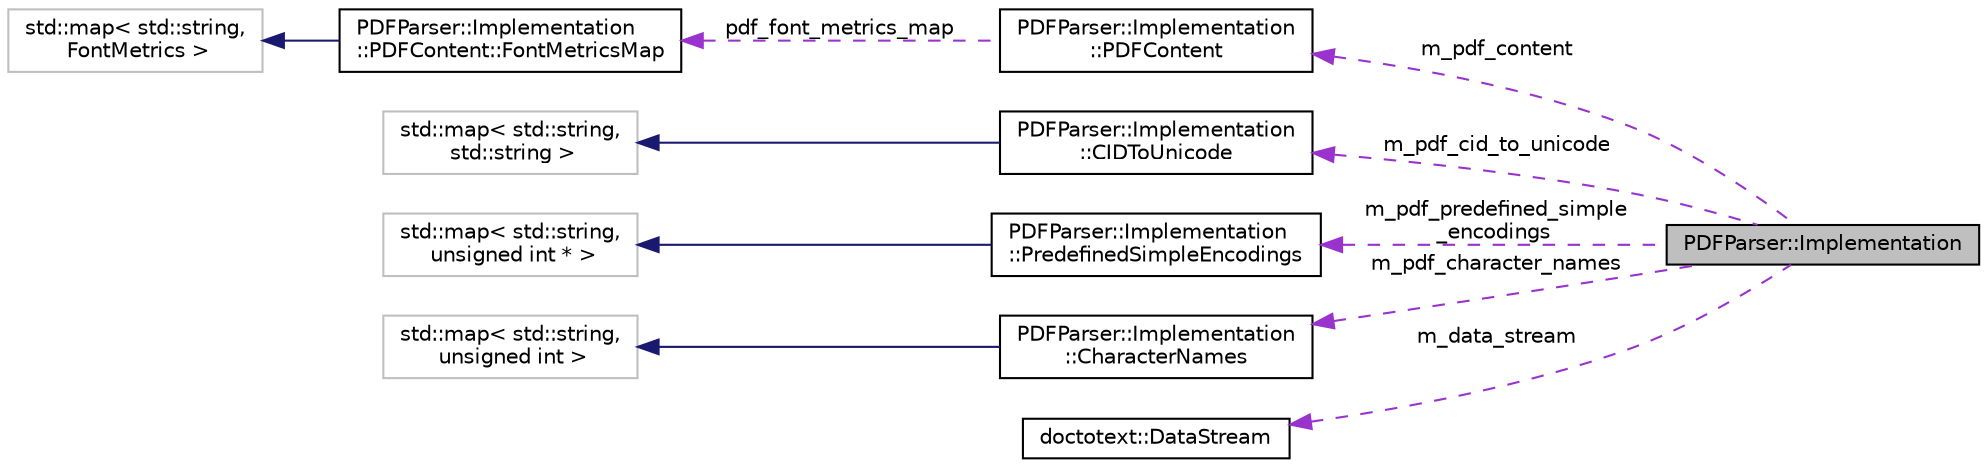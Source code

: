 digraph "PDFParser::Implementation"
{
  edge [fontname="Helvetica",fontsize="10",labelfontname="Helvetica",labelfontsize="10"];
  node [fontname="Helvetica",fontsize="10",shape=record];
  rankdir="LR";
  Node1 [label="PDFParser::Implementation",height=0.2,width=0.4,color="black", fillcolor="grey75", style="filled", fontcolor="black"];
  Node2 -> Node1 [dir="back",color="darkorchid3",fontsize="10",style="dashed",label=" m_pdf_content" ,fontname="Helvetica"];
  Node2 [label="PDFParser::Implementation\l::PDFContent",height=0.2,width=0.4,color="black", fillcolor="white", style="filled",URL="$struct_p_d_f_parser_1_1_implementation_1_1_p_d_f_content.html"];
  Node3 -> Node2 [dir="back",color="darkorchid3",fontsize="10",style="dashed",label=" pdf_font_metrics_map" ,fontname="Helvetica"];
  Node3 [label="PDFParser::Implementation\l::PDFContent::FontMetricsMap",height=0.2,width=0.4,color="black", fillcolor="white", style="filled",URL="$class_p_d_f_parser_1_1_implementation_1_1_p_d_f_content_1_1_font_metrics_map.html"];
  Node4 -> Node3 [dir="back",color="midnightblue",fontsize="10",style="solid",fontname="Helvetica"];
  Node4 [label="std::map\< std::string,\l FontMetrics \>",height=0.2,width=0.4,color="grey75", fillcolor="white", style="filled"];
  Node5 -> Node1 [dir="back",color="darkorchid3",fontsize="10",style="dashed",label=" m_pdf_cid_to_unicode" ,fontname="Helvetica"];
  Node5 [label="PDFParser::Implementation\l::CIDToUnicode",height=0.2,width=0.4,color="black", fillcolor="white", style="filled",URL="$class_p_d_f_parser_1_1_implementation_1_1_c_i_d_to_unicode.html"];
  Node6 -> Node5 [dir="back",color="midnightblue",fontsize="10",style="solid",fontname="Helvetica"];
  Node6 [label="std::map\< std::string,\l std::string \>",height=0.2,width=0.4,color="grey75", fillcolor="white", style="filled"];
  Node7 -> Node1 [dir="back",color="darkorchid3",fontsize="10",style="dashed",label=" m_pdf_predefined_simple\l_encodings" ,fontname="Helvetica"];
  Node7 [label="PDFParser::Implementation\l::PredefinedSimpleEncodings",height=0.2,width=0.4,color="black", fillcolor="white", style="filled",URL="$class_p_d_f_parser_1_1_implementation_1_1_predefined_simple_encodings.html"];
  Node8 -> Node7 [dir="back",color="midnightblue",fontsize="10",style="solid",fontname="Helvetica"];
  Node8 [label="std::map\< std::string,\l unsigned int * \>",height=0.2,width=0.4,color="grey75", fillcolor="white", style="filled"];
  Node9 -> Node1 [dir="back",color="darkorchid3",fontsize="10",style="dashed",label=" m_pdf_character_names" ,fontname="Helvetica"];
  Node9 [label="PDFParser::Implementation\l::CharacterNames",height=0.2,width=0.4,color="black", fillcolor="white", style="filled",URL="$class_p_d_f_parser_1_1_implementation_1_1_character_names.html"];
  Node10 -> Node9 [dir="back",color="midnightblue",fontsize="10",style="solid",fontname="Helvetica"];
  Node10 [label="std::map\< std::string,\l unsigned int \>",height=0.2,width=0.4,color="grey75", fillcolor="white", style="filled"];
  Node11 -> Node1 [dir="back",color="darkorchid3",fontsize="10",style="dashed",label=" m_data_stream" ,fontname="Helvetica"];
  Node11 [label="doctotext::DataStream",height=0.2,width=0.4,color="black", fillcolor="white", style="filled",URL="$classdoctotext_1_1_data_stream.html"];
}
